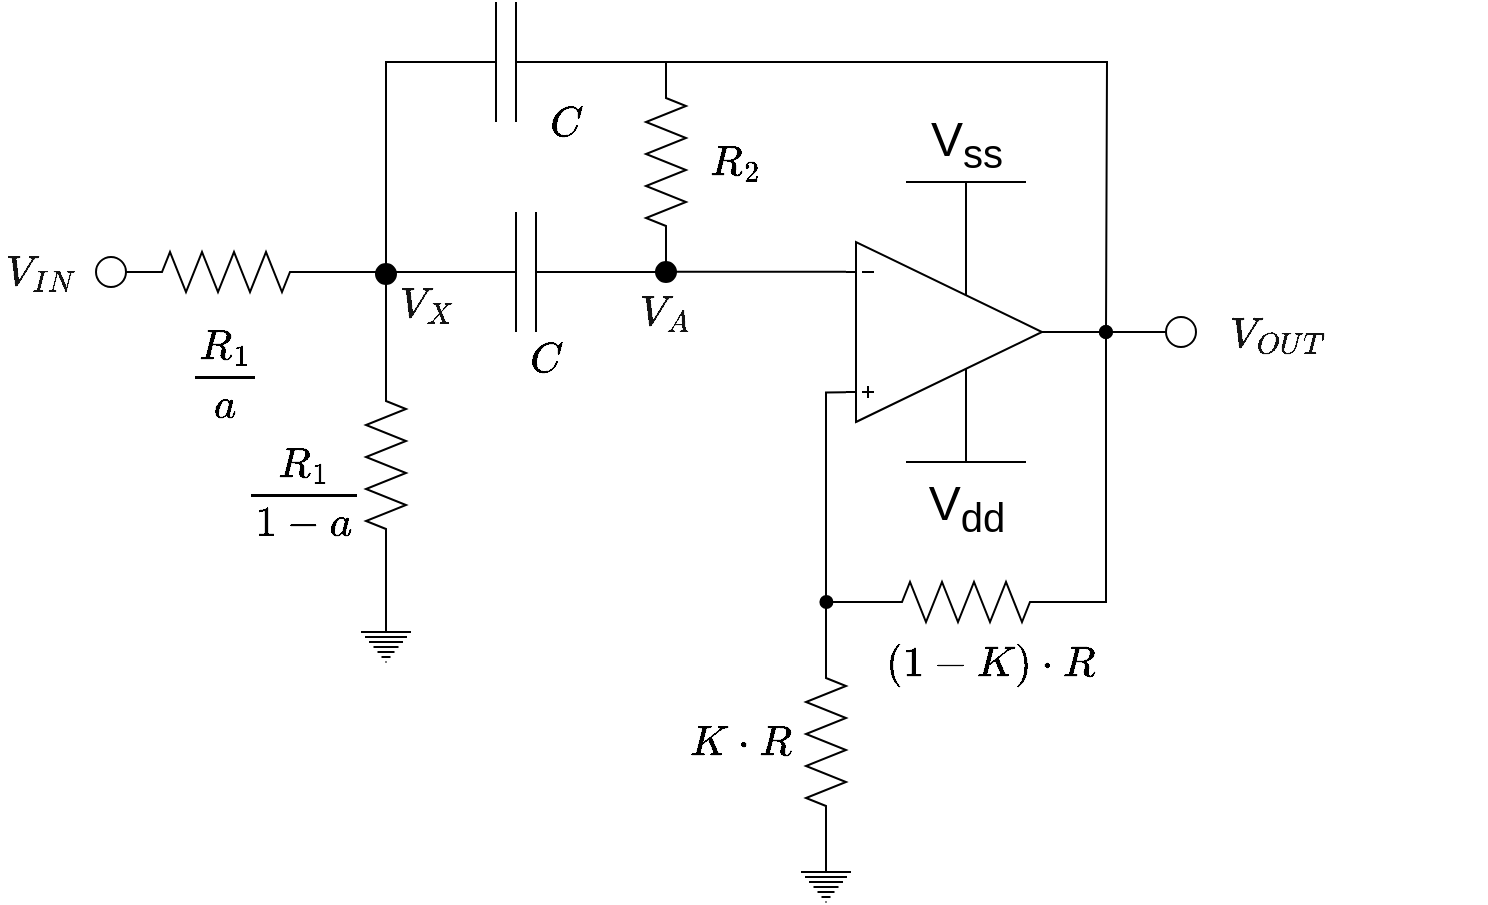 <mxfile version="12.2.0" type="device" pages="1"><diagram id="emugf90hG7q8Wc_0SEAS" name="Page-1"><mxGraphModel dx="1209" dy="573" grid="1" gridSize="10" guides="1" tooltips="1" connect="1" arrows="1" fold="1" page="1" pageScale="1" pageWidth="1169" pageHeight="827" math="1" shadow="0"><root><mxCell id="0"/><mxCell id="1" parent="0"/><mxCell id="65DDk7XUK_T62n9Xn7t1-24" style="edgeStyle=orthogonalEdgeStyle;rounded=0;orthogonalLoop=1;jettySize=auto;html=1;exitX=1;exitY=0.5;exitDx=0;exitDy=0;exitPerimeter=0;entryX=0;entryY=0.5;entryDx=0;entryDy=0;entryPerimeter=0;startArrow=none;startFill=0;endArrow=none;endFill=0;" parent="1" source="mdJtWlVTuIubncSds7uT-20" target="65DDk7XUK_T62n9Xn7t1-2" edge="1"><mxGeometry relative="1" as="geometry"><Array as="points"><mxPoint x="220" y="156"/></Array></mxGeometry></mxCell><mxCell id="65DDk7XUK_T62n9Xn7t1-1" value="" style="pointerEvents=1;verticalLabelPosition=bottom;shadow=0;dashed=0;align=center;fillColor=#ffffff;html=1;verticalAlign=top;strokeWidth=1;shape=mxgraph.electrical.resistors.resistor_2;" parent="1" vertex="1"><mxGeometry x="90" y="145" width="100" height="20" as="geometry"/></mxCell><mxCell id="mdJtWlVTuIubncSds7uT-8" style="edgeStyle=orthogonalEdgeStyle;rounded=0;orthogonalLoop=1;jettySize=auto;html=1;exitX=1;exitY=0.5;exitDx=0;exitDy=0;exitPerimeter=0;entryX=0.5;entryY=0;entryDx=0;entryDy=0;entryPerimeter=0;endArrow=none;endFill=0;" edge="1" parent="1" source="65DDk7XUK_T62n9Xn7t1-2" target="65DDk7XUK_T62n9Xn7t1-15"><mxGeometry relative="1" as="geometry"/></mxCell><mxCell id="65DDk7XUK_T62n9Xn7t1-2" value="" style="pointerEvents=1;verticalLabelPosition=bottom;shadow=0;dashed=0;align=center;fillColor=#ffffff;html=1;verticalAlign=top;strokeWidth=1;shape=mxgraph.electrical.resistors.resistor_2;rotation=90;" parent="1" vertex="1"><mxGeometry x="170" y="241.5" width="100" height="20" as="geometry"/></mxCell><mxCell id="65DDk7XUK_T62n9Xn7t1-25" style="edgeStyle=orthogonalEdgeStyle;rounded=0;orthogonalLoop=1;jettySize=auto;html=1;exitX=1;exitY=0.5;exitDx=0;exitDy=0;exitPerimeter=0;startArrow=none;startFill=0;endArrow=oval;endFill=1;" parent="1" source="65DDk7XUK_T62n9Xn7t1-3" edge="1"><mxGeometry relative="1" as="geometry"><mxPoint x="580" y="185" as="targetPoint"/><mxPoint x="330.032" y="55" as="sourcePoint"/></mxGeometry></mxCell><mxCell id="mdJtWlVTuIubncSds7uT-7" style="edgeStyle=orthogonalEdgeStyle;rounded=0;orthogonalLoop=1;jettySize=auto;html=1;exitX=0;exitY=0.5;exitDx=0;exitDy=0;exitPerimeter=0;endArrow=none;endFill=0;" edge="1" parent="1" source="65DDk7XUK_T62n9Xn7t1-3"><mxGeometry relative="1" as="geometry"><mxPoint x="220" y="160" as="targetPoint"/><Array as="points"><mxPoint x="220" y="50"/></Array></mxGeometry></mxCell><mxCell id="65DDk7XUK_T62n9Xn7t1-3" value="" style="pointerEvents=1;verticalLabelPosition=bottom;shadow=0;dashed=0;align=center;fillColor=#ffffff;html=1;verticalAlign=top;strokeWidth=1;shape=mxgraph.electrical.capacitors.capacitor_1;" parent="1" vertex="1"><mxGeometry x="230" y="20" width="100" height="60" as="geometry"/></mxCell><mxCell id="65DDk7XUK_T62n9Xn7t1-17" style="edgeStyle=orthogonalEdgeStyle;rounded=0;orthogonalLoop=1;jettySize=auto;html=1;exitX=0;exitY=0.165;exitDx=0;exitDy=0;exitPerimeter=0;entryX=0;entryY=0.5;entryDx=0;entryDy=0;entryPerimeter=0;endArrow=none;endFill=0;" parent="1" source="65DDk7XUK_T62n9Xn7t1-5" target="65DDk7XUK_T62n9Xn7t1-7" edge="1"><mxGeometry relative="1" as="geometry"><Array as="points"><mxPoint x="440" y="215"/></Array></mxGeometry></mxCell><mxCell id="65DDk7XUK_T62n9Xn7t1-20" style="edgeStyle=orthogonalEdgeStyle;rounded=0;orthogonalLoop=1;jettySize=auto;html=1;exitX=1;exitY=0.5;exitDx=0;exitDy=0;exitPerimeter=0;entryX=1;entryY=0.5;entryDx=0;entryDy=0;entryPerimeter=0;startArrow=none;startFill=0;endArrow=none;endFill=0;" parent="1" source="65DDk7XUK_T62n9Xn7t1-5" target="65DDk7XUK_T62n9Xn7t1-6" edge="1"><mxGeometry relative="1" as="geometry"><Array as="points"><mxPoint x="580" y="185"/><mxPoint x="580" y="320"/></Array></mxGeometry></mxCell><mxCell id="mdJtWlVTuIubncSds7uT-5" style="edgeStyle=orthogonalEdgeStyle;rounded=0;orthogonalLoop=1;jettySize=auto;html=1;exitX=0;exitY=0.835;exitDx=0;exitDy=0;exitPerimeter=0;endArrow=none;endFill=0;" edge="1" parent="1" source="65DDk7XUK_T62n9Xn7t1-5"><mxGeometry relative="1" as="geometry"><mxPoint x="360" y="154.93" as="targetPoint"/></mxGeometry></mxCell><mxCell id="65DDk7XUK_T62n9Xn7t1-5" value="" style="verticalLabelPosition=bottom;shadow=0;dashed=0;align=center;fillColor=#ffffff;html=1;verticalAlign=top;strokeWidth=1;shape=stencil(pVbLboMwEPwajo2wnVA4pqS99hsc4hQrxkbGSdq/74KhjXmFh4QieZbZmV0vq3gkLlKaMw/7tMhZYjxy8DC+Uc3pUQCMIZJaMPLtUdKMWeQzZ5oariQVgO+zHH6RfakwWl3YnZ9MzeYyZZobG73XGcPySN49fw9g+ZA4UVKCD0haOJGHOOSmXBrHCpcvNjVY4hkzTFu89vztnH7q0wYFuwr5mCfl4bcFYiFZIKauZoIUakktEAIYrkygKYVtAoTbnUSLJfFCyTDqkSQxIEMzROIjTS5fWl3lqddoTstx7QSacKZu7N/TzvUzWH/DFlw+sO3s/9G3w1fWz3fVo+fyiVAFG7ohwDu1V+hAw0h8VpqNdPLMhbA7YEhyVq/dbwmta9YE+pj66zr1CXRXPWgVP3fSWnwcjKyHSQ4CMiHDqIfweQ2ug3Dd/aPtugFA7oKtV9EM/RY/XFX+7AFslT/C798ETaz/g644nXVQofa/RQX8Ag==);flipV=1;" parent="1" vertex="1"><mxGeometry x="450" y="140" width="98" height="90" as="geometry"/></mxCell><mxCell id="65DDk7XUK_T62n9Xn7t1-19" style="edgeStyle=orthogonalEdgeStyle;rounded=0;orthogonalLoop=1;jettySize=auto;html=1;exitX=0;exitY=0.5;exitDx=0;exitDy=0;exitPerimeter=0;endArrow=oval;endFill=1;" parent="1" source="65DDk7XUK_T62n9Xn7t1-6" edge="1"><mxGeometry relative="1" as="geometry"><mxPoint x="440.167" y="320.333" as="targetPoint"/></mxGeometry></mxCell><mxCell id="65DDk7XUK_T62n9Xn7t1-6" value="" style="pointerEvents=1;verticalLabelPosition=bottom;shadow=0;dashed=0;align=center;fillColor=#ffffff;html=1;verticalAlign=top;strokeWidth=1;shape=mxgraph.electrical.resistors.resistor_2;" parent="1" vertex="1"><mxGeometry x="460" y="310" width="100" height="20" as="geometry"/></mxCell><mxCell id="65DDk7XUK_T62n9Xn7t1-7" value="" style="pointerEvents=1;verticalLabelPosition=bottom;shadow=0;dashed=0;align=center;fillColor=#ffffff;html=1;verticalAlign=top;strokeWidth=1;shape=mxgraph.electrical.resistors.resistor_2;rotation=90;" parent="1" vertex="1"><mxGeometry x="390" y="380" width="100" height="20" as="geometry"/></mxCell><mxCell id="65DDk7XUK_T62n9Xn7t1-9" value="V&lt;sub&gt;dd&lt;/sub&gt;" style="pointerEvents=1;verticalLabelPosition=bottom;shadow=0;dashed=0;align=center;fillColor=#ffffff;html=1;verticalAlign=top;strokeWidth=1;shape=mxgraph.electrical.signal_sources.vdd;fontSize=24;" parent="1" vertex="1"><mxGeometry x="480" y="210" width="60" height="40" as="geometry"/></mxCell><mxCell id="65DDk7XUK_T62n9Xn7t1-12" value="V&lt;sub&gt;ss&lt;/sub&gt;" style="verticalLabelPosition=top;verticalAlign=bottom;shape=mxgraph.electrical.signal_sources.vss2;shadow=0;dashed=0;fillColor=#ffffff;align=center;strokeColor=#000000;strokeWidth=1;fontSize=24;html=1;" parent="1" vertex="1"><mxGeometry x="480" y="110" width="60" height="40" as="geometry"/></mxCell><mxCell id="65DDk7XUK_T62n9Xn7t1-16" style="edgeStyle=orthogonalEdgeStyle;rounded=0;orthogonalLoop=1;jettySize=auto;html=1;exitX=0.5;exitY=0;exitDx=0;exitDy=0;exitPerimeter=0;entryX=1;entryY=0.5;entryDx=0;entryDy=0;entryPerimeter=0;endArrow=none;endFill=0;" parent="1" source="65DDk7XUK_T62n9Xn7t1-14" target="65DDk7XUK_T62n9Xn7t1-7" edge="1"><mxGeometry relative="1" as="geometry"/></mxCell><mxCell id="65DDk7XUK_T62n9Xn7t1-14" value="" style="pointerEvents=1;verticalLabelPosition=bottom;shadow=0;dashed=0;align=center;fillColor=#ffffff;html=1;verticalAlign=top;strokeWidth=1;shape=mxgraph.electrical.signal_sources.protective_earth;" parent="1" vertex="1"><mxGeometry x="427.5" y="450" width="25" height="20" as="geometry"/></mxCell><mxCell id="65DDk7XUK_T62n9Xn7t1-15" value="" style="pointerEvents=1;verticalLabelPosition=bottom;shadow=0;dashed=0;align=center;fillColor=#ffffff;html=1;verticalAlign=top;strokeWidth=1;shape=mxgraph.electrical.signal_sources.protective_earth;" parent="1" vertex="1"><mxGeometry x="207.5" y="330" width="25" height="20" as="geometry"/></mxCell><mxCell id="65DDk7XUK_T62n9Xn7t1-29" value="" style="verticalLabelPosition=bottom;shadow=0;dashed=0;align=center;fillColor=#ffffff;html=1;verticalAlign=top;strokeWidth=1;shape=ellipse;perimeter=ellipsePerimeter;" parent="1" vertex="1"><mxGeometry x="75" y="147.5" width="15" height="15" as="geometry"/></mxCell><mxCell id="65DDk7XUK_T62n9Xn7t1-31" style="edgeStyle=orthogonalEdgeStyle;rounded=0;orthogonalLoop=1;jettySize=auto;html=1;exitX=0;exitY=0.5;exitDx=0;exitDy=0;startArrow=none;startFill=0;endArrow=oval;endFill=1;" parent="1" source="65DDk7XUK_T62n9Xn7t1-30" edge="1"><mxGeometry relative="1" as="geometry"><mxPoint x="579.935" y="185" as="targetPoint"/></mxGeometry></mxCell><mxCell id="65DDk7XUK_T62n9Xn7t1-30" value="" style="verticalLabelPosition=bottom;shadow=0;dashed=0;align=center;fillColor=#ffffff;html=1;verticalAlign=top;strokeWidth=1;shape=ellipse;perimeter=ellipsePerimeter;" parent="1" vertex="1"><mxGeometry x="610" y="177.5" width="15" height="15" as="geometry"/></mxCell><mxCell id="65DDk7XUK_T62n9Xn7t1-32" value="$$\frac{R_1}{a}$$" style="text;html=1;resizable=0;points=[];autosize=1;align=left;verticalAlign=top;spacingTop=-4;fontSize=18;" parent="1" vertex="1"><mxGeometry x="120" y="162.5" width="160" height="20" as="geometry"/></mxCell><mxCell id="65DDk7XUK_T62n9Xn7t1-33" value="$$\frac{R_1}{1-a}$$" style="text;html=1;resizable=0;points=[];autosize=1;align=left;verticalAlign=top;spacingTop=-4;fontSize=18;" parent="1" vertex="1"><mxGeometry x="147.5" y="221.5" width="170" height="20" as="geometry"/></mxCell><mxCell id="65DDk7XUK_T62n9Xn7t1-34" value="$$C$$" style="text;html=1;resizable=0;points=[];autosize=1;align=left;verticalAlign=top;spacingTop=-4;fontSize=18;" parent="1" vertex="1"><mxGeometry x="300" y="50" width="70" height="20" as="geometry"/></mxCell><mxCell id="65DDk7XUK_T62n9Xn7t1-36" value="$$K\cdot R$$" style="text;html=1;resizable=0;points=[];autosize=1;align=left;verticalAlign=top;spacingTop=-4;fontSize=18;" parent="1" vertex="1"><mxGeometry x="370" y="360" width="120" height="20" as="geometry"/></mxCell><mxCell id="65DDk7XUK_T62n9Xn7t1-37" value="$$(1-K)\cdot R$$" style="text;html=1;resizable=0;points=[];autosize=1;align=left;verticalAlign=top;spacingTop=-4;fontSize=18;" parent="1" vertex="1"><mxGeometry x="467.5" y="320" width="150" height="20" as="geometry"/></mxCell><mxCell id="65DDk7XUK_T62n9Xn7t1-57" value="$$V_{OUT}$$" style="text;html=1;resizable=0;points=[];autosize=1;align=left;verticalAlign=top;spacingTop=-4;fontSize=18;fontColor=#141414;labelBackgroundColor=#ffffff;" parent="1" vertex="1"><mxGeometry x="640" y="156" width="130" height="20" as="geometry"/></mxCell><mxCell id="vIlmqG_oUyBxFMnsnSbq-2" value="$$V_{A}$$" style="text;html=1;resizable=0;points=[];autosize=1;align=left;verticalAlign=top;spacingTop=-4;fontSize=18;fontColor=#141414;" parent="1" vertex="1"><mxGeometry x="345" y="145" width="100" height="20" as="geometry"/></mxCell><mxCell id="mdJtWlVTuIubncSds7uT-2" style="edgeStyle=orthogonalEdgeStyle;rounded=0;orthogonalLoop=1;jettySize=auto;html=1;exitX=1;exitY=0.5;exitDx=0;exitDy=0;exitPerimeter=0;entryX=1;entryY=0.5;entryDx=0;entryDy=0;entryPerimeter=0;endArrow=none;endFill=0;" edge="1" parent="1" source="mdJtWlVTuIubncSds7uT-3" target="mdJtWlVTuIubncSds7uT-6"><mxGeometry relative="1" as="geometry"/></mxCell><mxCell id="mdJtWlVTuIubncSds7uT-4" value="" style="edgeStyle=orthogonalEdgeStyle;rounded=0;orthogonalLoop=1;jettySize=auto;html=1;endArrow=none;endFill=0;" edge="1" parent="1" source="mdJtWlVTuIubncSds7uT-3" target="65DDk7XUK_T62n9Xn7t1-1"><mxGeometry relative="1" as="geometry"/></mxCell><mxCell id="mdJtWlVTuIubncSds7uT-3" value="" style="pointerEvents=1;verticalLabelPosition=bottom;shadow=0;dashed=0;align=center;fillColor=#ffffff;html=1;verticalAlign=top;strokeWidth=1;shape=mxgraph.electrical.capacitors.capacitor_1;" parent="1" vertex="1"><mxGeometry x="240" y="125" width="100" height="60" as="geometry"/></mxCell><mxCell id="mdJtWlVTuIubncSds7uT-6" value="" style="pointerEvents=1;verticalLabelPosition=bottom;shadow=0;dashed=0;align=center;fillColor=#ffffff;html=1;verticalAlign=top;strokeWidth=1;shape=mxgraph.electrical.resistors.resistor_2;rotation=90;" parent="1" vertex="1"><mxGeometry x="310" y="90" width="100" height="20" as="geometry"/></mxCell><mxCell id="mdJtWlVTuIubncSds7uT-9" value="$$R_2$$" style="text;html=1;resizable=0;points=[];autosize=1;align=left;verticalAlign=top;spacingTop=-4;fontSize=18;" vertex="1" parent="1"><mxGeometry x="380" y="70" width="90" height="20" as="geometry"/></mxCell><mxCell id="mdJtWlVTuIubncSds7uT-19" value="" style="ellipse;whiteSpace=wrap;html=1;aspect=fixed;fillColor=#000000;" vertex="1" parent="1"><mxGeometry x="355" y="150" width="10" height="10" as="geometry"/></mxCell><mxCell id="mdJtWlVTuIubncSds7uT-20" value="" style="ellipse;whiteSpace=wrap;html=1;aspect=fixed;fillColor=#000000;" vertex="1" parent="1"><mxGeometry x="215" y="151" width="10" height="10" as="geometry"/></mxCell><mxCell id="mdJtWlVTuIubncSds7uT-21" style="edgeStyle=orthogonalEdgeStyle;rounded=0;orthogonalLoop=1;jettySize=auto;html=1;exitX=1;exitY=0.5;exitDx=0;exitDy=0;exitPerimeter=0;entryX=0;entryY=0.5;entryDx=0;entryDy=0;entryPerimeter=0;startArrow=none;startFill=0;endArrow=none;endFill=0;" edge="1" parent="1" source="65DDk7XUK_T62n9Xn7t1-1" target="mdJtWlVTuIubncSds7uT-20"><mxGeometry relative="1" as="geometry"><mxPoint x="190.143" y="155.143" as="sourcePoint"/><mxPoint x="219.857" y="201.429" as="targetPoint"/></mxGeometry></mxCell><mxCell id="mdJtWlVTuIubncSds7uT-22" value="$$V_{X}$$" style="text;html=1;resizable=0;points=[];autosize=1;align=left;verticalAlign=top;spacingTop=-4;fontSize=18;fontColor=#141414;" vertex="1" parent="1"><mxGeometry x="225" y="141" width="100" height="20" as="geometry"/></mxCell><mxCell id="mdJtWlVTuIubncSds7uT-23" value="$$C$$" style="text;html=1;resizable=0;points=[];autosize=1;align=left;verticalAlign=top;spacingTop=-4;fontSize=18;" vertex="1" parent="1"><mxGeometry x="290" y="167.5" width="70" height="20" as="geometry"/></mxCell><mxCell id="mdJtWlVTuIubncSds7uT-25" value="$$V_{IN}$$" style="text;html=1;resizable=0;points=[];autosize=1;align=left;verticalAlign=top;spacingTop=-4;fontSize=18;fontColor=#141414;labelBackgroundColor=#ffffff;" vertex="1" parent="1"><mxGeometry x="27.5" y="125" width="110" height="20" as="geometry"/></mxCell></root></mxGraphModel></diagram></mxfile>